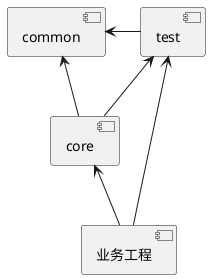 @startuml

[common] <-right- [test]
[common] <-- [core]
[test] <-- [core]

[core] <-- [业务工程]
[test] <-- [业务工程]

@enduml